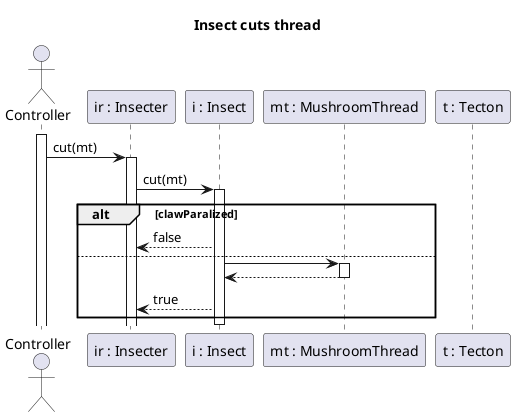 @startuml insectCutThread

title Insect cuts thread

actor Controller
participant "ir : Insecter" as IR
participant  "i : Insect" as I
participant "mt : MushroomThread" as M
participant "t : Tecton" as T

activate Controller
Controller -> IR: cut(mt)

activate IR
IR -> I: cut(mt)
activate I

alt clawParalized
    IR <-- I : false

else
    I -> M
    activate M
    
    I <-- M
    deactivate M

    IR <-- I : true
end
deactivate I

@enduml